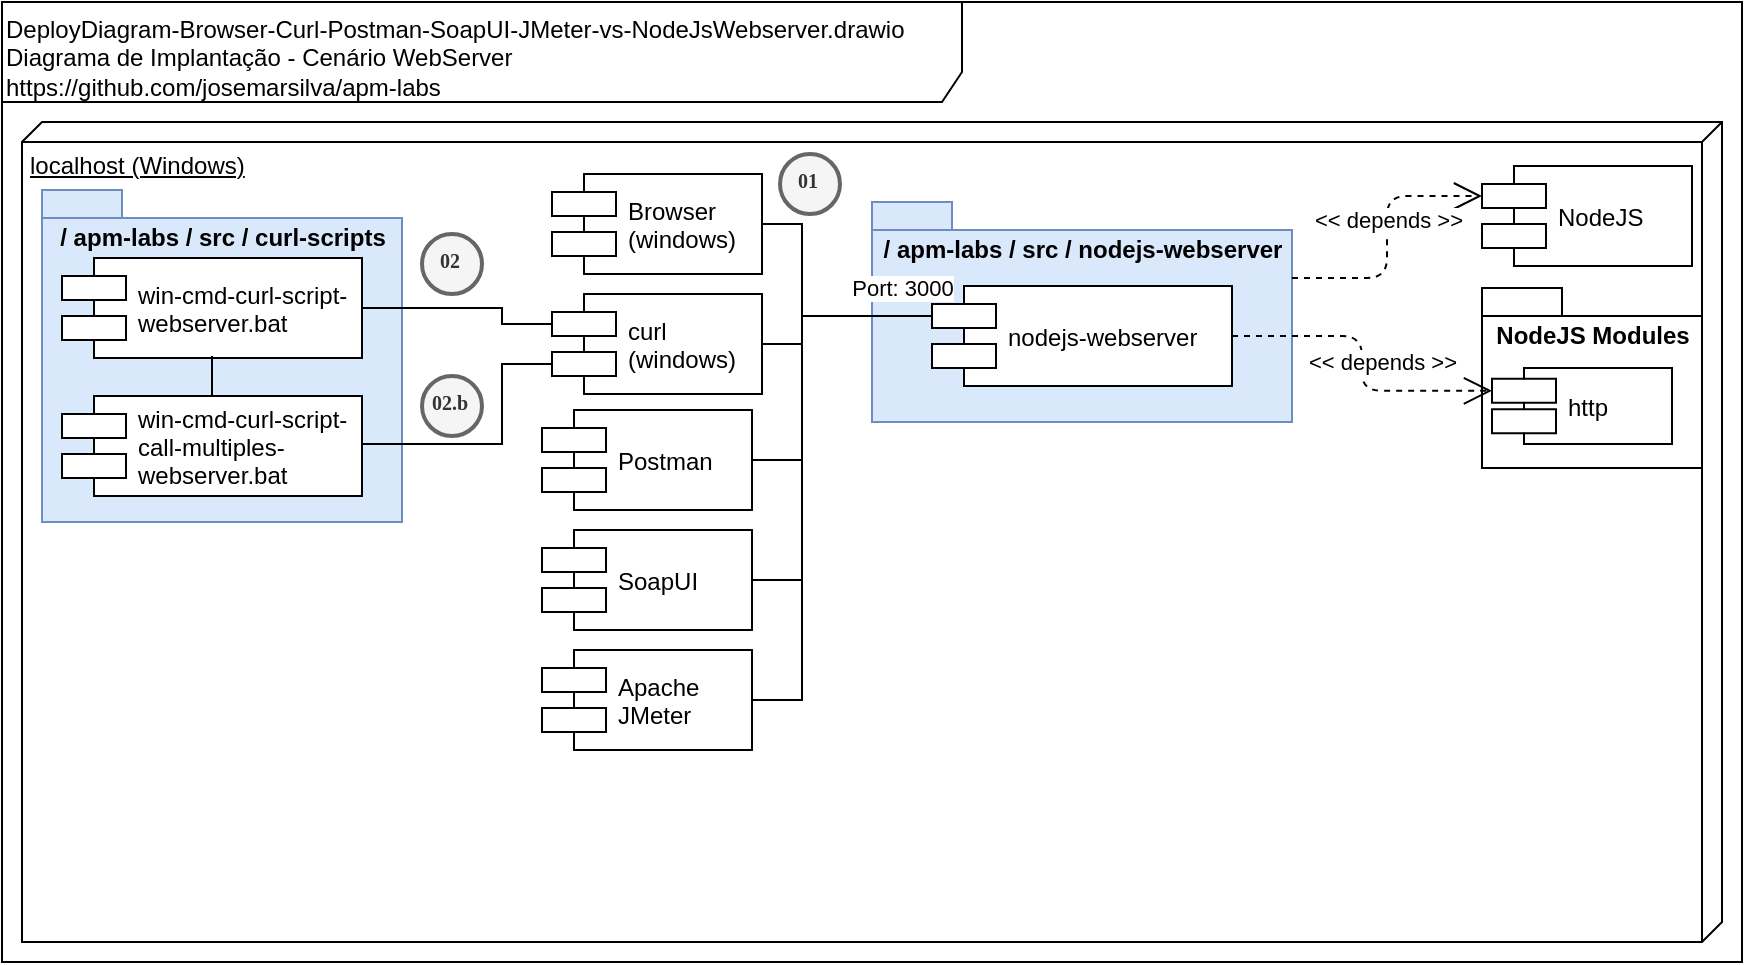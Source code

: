 <mxfile version="13.8.6" type="device"><diagram id="fMGpiNhVeqn0YMsLJxzh" name="Página-1"><mxGraphModel dx="868" dy="534" grid="1" gridSize="10" guides="1" tooltips="1" connect="1" arrows="1" fold="1" page="1" pageScale="1" pageWidth="827" pageHeight="1169" math="0" shadow="0"><root><mxCell id="0"/><mxCell id="1" parent="0"/><mxCell id="6OetropUeBoLzL2Sj7KS-1" value="DeployDiagram-Browser-Curl-Postman-SoapUI-JMeter-vs-NodeJsWebserver.drawio&lt;br&gt;Diagrama de Implantação - Cenário WebServer&lt;br&gt;https://github.com/josemarsilva/apm-labs" style="shape=umlFrame;whiteSpace=wrap;html=1;width=480;height=50;verticalAlign=top;align=left;" parent="1" vertex="1"><mxGeometry x="10" y="10" width="870" height="480" as="geometry"/></mxCell><mxCell id="NNuIQbcpsFkkkyfnrant-1" value="localhost (Windows)" style="verticalAlign=top;align=left;spacingTop=8;spacingLeft=2;spacingRight=12;shape=cube;size=10;direction=south;fontStyle=4;html=1;" parent="1" vertex="1"><mxGeometry x="20" y="70" width="850" height="410" as="geometry"/></mxCell><mxCell id="NNZBl5WkjfhokOAMAo1q-1" value="curl&#10;(windows)" style="shape=component;align=left;spacingLeft=36;" parent="1" vertex="1"><mxGeometry x="285" y="156" width="105" height="50" as="geometry"/></mxCell><mxCell id="NNZBl5WkjfhokOAMAo1q-3" value="Postman" style="shape=component;align=left;spacingLeft=36;" parent="1" vertex="1"><mxGeometry x="280" y="214" width="105" height="50" as="geometry"/></mxCell><mxCell id="NNZBl5WkjfhokOAMAo1q-9" value="Browser&#10;(windows)" style="shape=component;align=left;spacingLeft=36;" parent="1" vertex="1"><mxGeometry x="285" y="96" width="105" height="50" as="geometry"/></mxCell><mxCell id="sU54DYiHVUZqzpJf_cmD-1" value="SoapUI" style="shape=component;align=left;spacingLeft=36;" parent="1" vertex="1"><mxGeometry x="280" y="274" width="105" height="50" as="geometry"/></mxCell><mxCell id="sU54DYiHVUZqzpJf_cmD-12" value="/ apm-labs / src /&amp;nbsp;&lt;span style=&quot;text-align: left&quot;&gt;nodejs-webserver&lt;/span&gt;" style="shape=folder;fontStyle=1;spacingTop=10;tabWidth=40;tabHeight=14;tabPosition=left;html=1;verticalAlign=top;fillColor=#dae8fc;strokeColor=#6c8ebf;" parent="1" vertex="1"><mxGeometry x="445" y="110" width="210" height="110" as="geometry"/></mxCell><mxCell id="Sp__seTJtsgpFQb4pxF6-1" value="nodejs-webserver" style="shape=component;align=left;spacingLeft=36;" parent="1" vertex="1"><mxGeometry x="475" y="152" width="150" height="50" as="geometry"/></mxCell><mxCell id="RKz5HLyoTOvOQySvFV-G-1" value="Apache&#10;JMeter" style="shape=component;align=left;spacingLeft=36;" parent="1" vertex="1"><mxGeometry x="280" y="334" width="105" height="50" as="geometry"/></mxCell><mxCell id="sU54DYiHVUZqzpJf_cmD-8" value="" style="endArrow=none;startArrow=none;endFill=0;startFill=0;html=1;exitX=1;exitY=0.5;exitDx=0;exitDy=0;entryX=0;entryY=0.3;entryDx=0;entryDy=0;edgeStyle=orthogonalEdgeStyle;rounded=0;" parent="1" source="NNZBl5WkjfhokOAMAo1q-9" target="Sp__seTJtsgpFQb4pxF6-1" edge="1"><mxGeometry width="160" relative="1" as="geometry"><mxPoint x="340" y="174" as="sourcePoint"/><mxPoint x="549.75" y="177" as="targetPoint"/><Array as="points"><mxPoint x="410" y="121"/><mxPoint x="410" y="167"/></Array></mxGeometry></mxCell><mxCell id="RKz5HLyoTOvOQySvFV-G-4" value="01" style="ellipse;whiteSpace=wrap;html=1;aspect=fixed;strokeWidth=2;fontFamily=Tahoma;spacingBottom=4;spacingRight=2;fontStyle=1;fillColor=#f5f5f5;strokeColor=#666666;fontColor=#333333;fontSize=10;" parent="1" vertex="1"><mxGeometry x="399" y="86" width="30" height="30" as="geometry"/></mxCell><mxCell id="Em1lKmLKE0vgMBtkGXBS-1" value="NodeJS" style="shape=component;align=left;spacingLeft=36;" parent="1" vertex="1"><mxGeometry x="750" y="92" width="105" height="50" as="geometry"/></mxCell><mxCell id="XQUK02rkX7_kuVGHJoDt-2" value="NodeJS Modules" style="shape=folder;fontStyle=1;spacingTop=10;tabWidth=40;tabHeight=14;tabPosition=left;html=1;verticalAlign=top;" parent="1" vertex="1"><mxGeometry x="750" y="153" width="110" height="90" as="geometry"/></mxCell><mxCell id="XQUK02rkX7_kuVGHJoDt-3" value="http" style="shape=component;align=left;spacingLeft=36;" parent="1" vertex="1"><mxGeometry x="755" y="193" width="90" height="38" as="geometry"/></mxCell><mxCell id="XQUK02rkX7_kuVGHJoDt-1" value="&amp;lt;&amp;lt; depends &amp;gt;&amp;gt;" style="endArrow=open;endSize=12;dashed=1;html=1;exitX=0;exitY=0;exitDx=210;exitDy=38;exitPerimeter=0;entryX=0;entryY=0.3;entryDx=0;entryDy=0;edgeStyle=orthogonalEdgeStyle;" parent="1" source="sU54DYiHVUZqzpJf_cmD-12" target="Em1lKmLKE0vgMBtkGXBS-1" edge="1"><mxGeometry x="0.128" width="160" relative="1" as="geometry"><mxPoint x="982.5" y="326" as="sourcePoint"/><mxPoint x="905" y="270" as="targetPoint"/><mxPoint as="offset"/></mxGeometry></mxCell><mxCell id="XQUK02rkX7_kuVGHJoDt-5" value="&amp;lt;&amp;lt; depends &amp;gt;&amp;gt;" style="endArrow=open;endSize=12;dashed=1;html=1;exitX=1;exitY=0.5;exitDx=0;exitDy=0;entryX=0;entryY=0.3;entryDx=0;entryDy=0;edgeStyle=orthogonalEdgeStyle;" parent="1" source="Sp__seTJtsgpFQb4pxF6-1" target="XQUK02rkX7_kuVGHJoDt-3" edge="1"><mxGeometry x="0.301" y="14" width="160" relative="1" as="geometry"><mxPoint x="665" y="182" as="sourcePoint"/><mxPoint x="722.98" y="143" as="targetPoint"/><mxPoint as="offset"/></mxGeometry></mxCell><mxCell id="Q5X6cRzZTW7GzW_7UBFF-1" value="" style="endArrow=none;startArrow=none;endFill=0;startFill=0;html=1;exitX=1;exitY=0.5;exitDx=0;exitDy=0;entryX=0;entryY=0.3;entryDx=0;entryDy=0;edgeStyle=orthogonalEdgeStyle;rounded=0;" parent="1" source="NNZBl5WkjfhokOAMAo1q-1" target="Sp__seTJtsgpFQb4pxF6-1" edge="1"><mxGeometry width="160" relative="1" as="geometry"><mxPoint x="350" y="177" as="sourcePoint"/><mxPoint x="485" y="177" as="targetPoint"/><Array as="points"><mxPoint x="410" y="181"/><mxPoint x="410" y="167"/></Array></mxGeometry></mxCell><mxCell id="Q5X6cRzZTW7GzW_7UBFF-3" value="" style="endArrow=none;startArrow=none;endFill=0;startFill=0;html=1;exitX=1;exitY=0.5;exitDx=0;exitDy=0;entryX=0;entryY=0.3;entryDx=0;entryDy=0;edgeStyle=orthogonalEdgeStyle;rounded=0;" parent="1" source="NNZBl5WkjfhokOAMAo1q-3" target="Sp__seTJtsgpFQb4pxF6-1" edge="1"><mxGeometry width="160" relative="1" as="geometry"><mxPoint x="350" y="237" as="sourcePoint"/><mxPoint x="485" y="177" as="targetPoint"/><Array as="points"><mxPoint x="410" y="239"/><mxPoint x="410" y="167"/></Array></mxGeometry></mxCell><mxCell id="Q5X6cRzZTW7GzW_7UBFF-5" value="" style="endArrow=none;startArrow=none;endFill=0;startFill=0;html=1;exitX=1;exitY=0.5;exitDx=0;exitDy=0;entryX=0;entryY=0.3;entryDx=0;entryDy=0;edgeStyle=orthogonalEdgeStyle;rounded=0;" parent="1" source="sU54DYiHVUZqzpJf_cmD-1" target="Sp__seTJtsgpFQb4pxF6-1" edge="1"><mxGeometry width="160" relative="1" as="geometry"><mxPoint x="345" y="295" as="sourcePoint"/><mxPoint x="485" y="177" as="targetPoint"/><Array as="points"><mxPoint x="410" y="299"/><mxPoint x="410" y="167"/></Array></mxGeometry></mxCell><mxCell id="Q5X6cRzZTW7GzW_7UBFF-7" value="" style="endArrow=none;startArrow=none;endFill=0;startFill=0;html=1;exitX=1;exitY=0.5;exitDx=0;exitDy=0;entryX=0;entryY=0.3;entryDx=0;entryDy=0;edgeStyle=orthogonalEdgeStyle;rounded=0;" parent="1" source="RKz5HLyoTOvOQySvFV-G-1" edge="1"><mxGeometry width="160" relative="1" as="geometry"><mxPoint x="335" y="345" as="sourcePoint"/><mxPoint x="475" y="167" as="targetPoint"/><Array as="points"><mxPoint x="410" y="359"/><mxPoint x="410" y="167"/></Array></mxGeometry></mxCell><mxCell id="Q5X6cRzZTW7GzW_7UBFF-12" value="Port: 3000" style="edgeLabel;html=1;align=center;verticalAlign=middle;resizable=0;points=[];fontSize=11;" parent="Q5X6cRzZTW7GzW_7UBFF-7" vertex="1" connectable="0"><mxGeometry x="0.758" y="2" relative="1" as="geometry"><mxPoint x="19" y="-12" as="offset"/></mxGeometry></mxCell><mxCell id="Q5X6cRzZTW7GzW_7UBFF-13" value="/ apm-labs / src /&amp;nbsp;&lt;span style=&quot;text-align: left&quot;&gt;curl-scripts&lt;/span&gt;" style="shape=folder;fontStyle=1;spacingTop=10;tabWidth=40;tabHeight=14;tabPosition=left;html=1;verticalAlign=top;fillColor=#dae8fc;strokeColor=#6c8ebf;" parent="1" vertex="1"><mxGeometry x="30" y="104" width="180" height="166" as="geometry"/></mxCell><mxCell id="kEJXT81QMjlOb7UVhbWa-1" value="win-cmd-curl-script-&#10;webserver.bat" style="shape=component;align=left;spacingLeft=36;" parent="1" vertex="1"><mxGeometry x="40" y="138" width="150" height="50" as="geometry"/></mxCell><mxCell id="kEJXT81QMjlOb7UVhbWa-2" value="02" style="ellipse;whiteSpace=wrap;html=1;aspect=fixed;strokeWidth=2;fontFamily=Tahoma;spacingBottom=4;spacingRight=2;fontStyle=1;fillColor=#f5f5f5;strokeColor=#666666;fontColor=#333333;fontSize=10;" parent="1" vertex="1"><mxGeometry x="220" y="126" width="30" height="30" as="geometry"/></mxCell><mxCell id="KR812frXa-u0jWmew_j2-1" value="" style="rounded=0;orthogonalLoop=1;jettySize=auto;html=1;endArrow=none;endFill=0;fontSize=11;entryX=1;entryY=0.5;entryDx=0;entryDy=0;exitX=0;exitY=0.3;exitDx=0;exitDy=0;edgeStyle=orthogonalEdgeStyle;" parent="1" source="NNZBl5WkjfhokOAMAo1q-1" target="kEJXT81QMjlOb7UVhbWa-1" edge="1"><mxGeometry relative="1" as="geometry"><Array as="points"><mxPoint x="260" y="171"/><mxPoint x="260" y="163"/></Array></mxGeometry></mxCell><mxCell id="OLh-W0fTsCn_S4ZoMkvS-2" style="edgeStyle=orthogonalEdgeStyle;rounded=0;orthogonalLoop=1;jettySize=auto;html=1;endArrow=none;endFill=0;entryX=0.5;entryY=1;entryDx=0;entryDy=0;" edge="1" parent="1" source="OLh-W0fTsCn_S4ZoMkvS-1" target="kEJXT81QMjlOb7UVhbWa-1"><mxGeometry relative="1" as="geometry"/></mxCell><mxCell id="OLh-W0fTsCn_S4ZoMkvS-1" value="win-cmd-curl-script-&#10;call-multiples-&#10;webserver.bat" style="shape=component;align=left;spacingLeft=36;" vertex="1" parent="1"><mxGeometry x="40" y="207" width="150" height="50" as="geometry"/></mxCell><mxCell id="OLh-W0fTsCn_S4ZoMkvS-3" value="" style="rounded=0;orthogonalLoop=1;jettySize=auto;html=1;endArrow=none;endFill=0;fontSize=11;entryX=1;entryY=0.5;entryDx=0;entryDy=0;edgeStyle=orthogonalEdgeStyle;exitX=0;exitY=0.7;exitDx=0;exitDy=0;" edge="1" parent="1" source="NNZBl5WkjfhokOAMAo1q-1" target="OLh-W0fTsCn_S4ZoMkvS-1"><mxGeometry relative="1" as="geometry"><Array as="points"><mxPoint x="260" y="191"/><mxPoint x="260" y="231"/><mxPoint x="190" y="231"/></Array><mxPoint x="295" y="191" as="sourcePoint"/><mxPoint x="200" y="173" as="targetPoint"/></mxGeometry></mxCell><mxCell id="OLh-W0fTsCn_S4ZoMkvS-4" value="02.b" style="ellipse;whiteSpace=wrap;html=1;aspect=fixed;strokeWidth=2;fontFamily=Tahoma;spacingBottom=4;spacingRight=2;fontStyle=1;fillColor=#f5f5f5;strokeColor=#666666;fontColor=#333333;fontSize=10;" vertex="1" parent="1"><mxGeometry x="220" y="197" width="30" height="30" as="geometry"/></mxCell></root></mxGraphModel></diagram></mxfile>